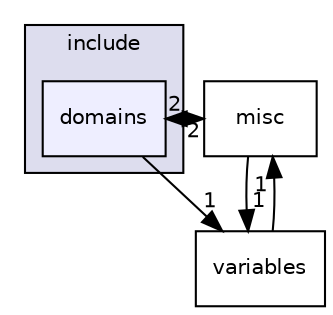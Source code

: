 digraph "include/domains" {
  compound=true
  node [ fontsize="10", fontname="Helvetica"];
  edge [ labelfontsize="10", labelfontname="Helvetica"];
  subgraph clusterdir_d44c64559bbebec7f509842c48db8b23 {
    graph [ bgcolor="#ddddee", pencolor="black", label="include" fontname="Helvetica", fontsize="10", URL="dir_d44c64559bbebec7f509842c48db8b23.html"]
  dir_88b3ee581d7fd8a04cd28e3831c6c890 [shape=box, label="domains", style="filled", fillcolor="#eeeeff", pencolor="black", URL="dir_88b3ee581d7fd8a04cd28e3831c6c890.html"];
  }
  dir_27118ad956692b96871ee35aadc6976a [shape=box label="misc" URL="dir_27118ad956692b96871ee35aadc6976a.html"];
  dir_ead72e6a73c54f9e231e4ea6dcf5032a [shape=box label="variables" URL="dir_ead72e6a73c54f9e231e4ea6dcf5032a.html"];
  dir_27118ad956692b96871ee35aadc6976a->dir_88b3ee581d7fd8a04cd28e3831c6c890 [headlabel="2", labeldistance=1.5 headhref="dir_000003_000002.html"];
  dir_27118ad956692b96871ee35aadc6976a->dir_ead72e6a73c54f9e231e4ea6dcf5032a [headlabel="1", labeldistance=1.5 headhref="dir_000003_000005.html"];
  dir_88b3ee581d7fd8a04cd28e3831c6c890->dir_27118ad956692b96871ee35aadc6976a [headlabel="2", labeldistance=1.5 headhref="dir_000002_000003.html"];
  dir_88b3ee581d7fd8a04cd28e3831c6c890->dir_ead72e6a73c54f9e231e4ea6dcf5032a [headlabel="1", labeldistance=1.5 headhref="dir_000002_000005.html"];
  dir_ead72e6a73c54f9e231e4ea6dcf5032a->dir_27118ad956692b96871ee35aadc6976a [headlabel="1", labeldistance=1.5 headhref="dir_000005_000003.html"];
}
